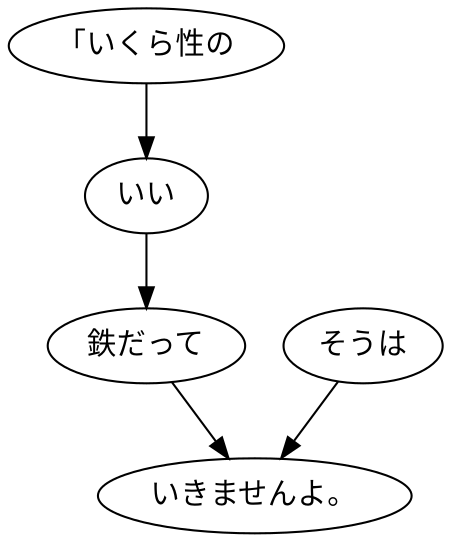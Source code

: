 digraph graph5960 {
	node0 [label="「いくら性の"];
	node1 [label="いい"];
	node2 [label="鉄だって"];
	node3 [label="そうは"];
	node4 [label="いきませんよ。"];
	node0 -> node1;
	node1 -> node2;
	node2 -> node4;
	node3 -> node4;
}
